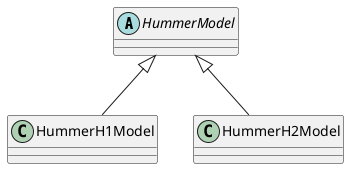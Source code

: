 @startuml

abstract class HummerModel
class HummerH1Model
class HummerH2Model

HummerModel <|-- HummerH1Model
HummerModel <|-- HummerH2Model

@enduml